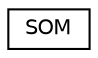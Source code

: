 digraph "Graphical Class Hierarchy"
{
 // LATEX_PDF_SIZE
  edge [fontname="Helvetica",fontsize="10",labelfontname="Helvetica",labelfontsize="10"];
  node [fontname="Helvetica",fontsize="10",shape=record];
  rankdir="LR";
  Node0 [label="SOM",height=0.2,width=0.4,color="black", fillcolor="white", style="filled",URL="$classSOM.html",tooltip=" "];
}
